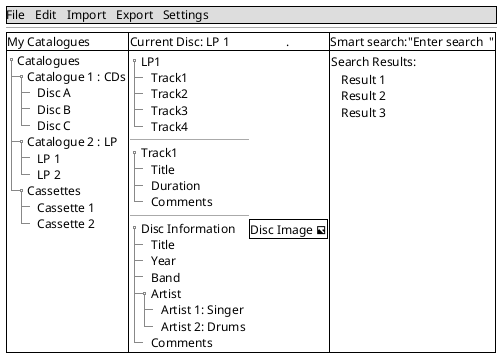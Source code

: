 @startuml
salt
{
    {* File | Edit | Import | Export | Settings }
    --
    {#
    My Catalogues | Current Disc: LP 1                  .| Smart search:"Enter search  "
        {T
         + Catalogues
          ++ Catalogue 1 : CDs
           +++ Disc A
           +++ Disc B
           +++ Disc C
          ++ Catalogue 2 : LP
           +++ LP 1
           +++ LP 2
          ++ Cassettes
           +++ Cassette 1
           +++ Cassette 2
        } | {
              {T
                + LP1
                ++ Track1
                ++ Track2
                ++ Track3
                ++ Track4
              }
             --
             {T
               +Track1
                ++ Title
                ++ Duration
                ++ Comments
             }
             --
             {T
               +Disc Information
                ++ Title
                ++ Year
                ++ Band
                ++ Artist
                 +++ Artist 1: Singer
                 +++ Artist 2: Drums
                ++ Comments
             } | {# Disc Image <&image> }


           } | { Search Results:
              {T
                + Result 1
                + Result 2
                + Result 3
              }
             }
    }

}
@enduml
